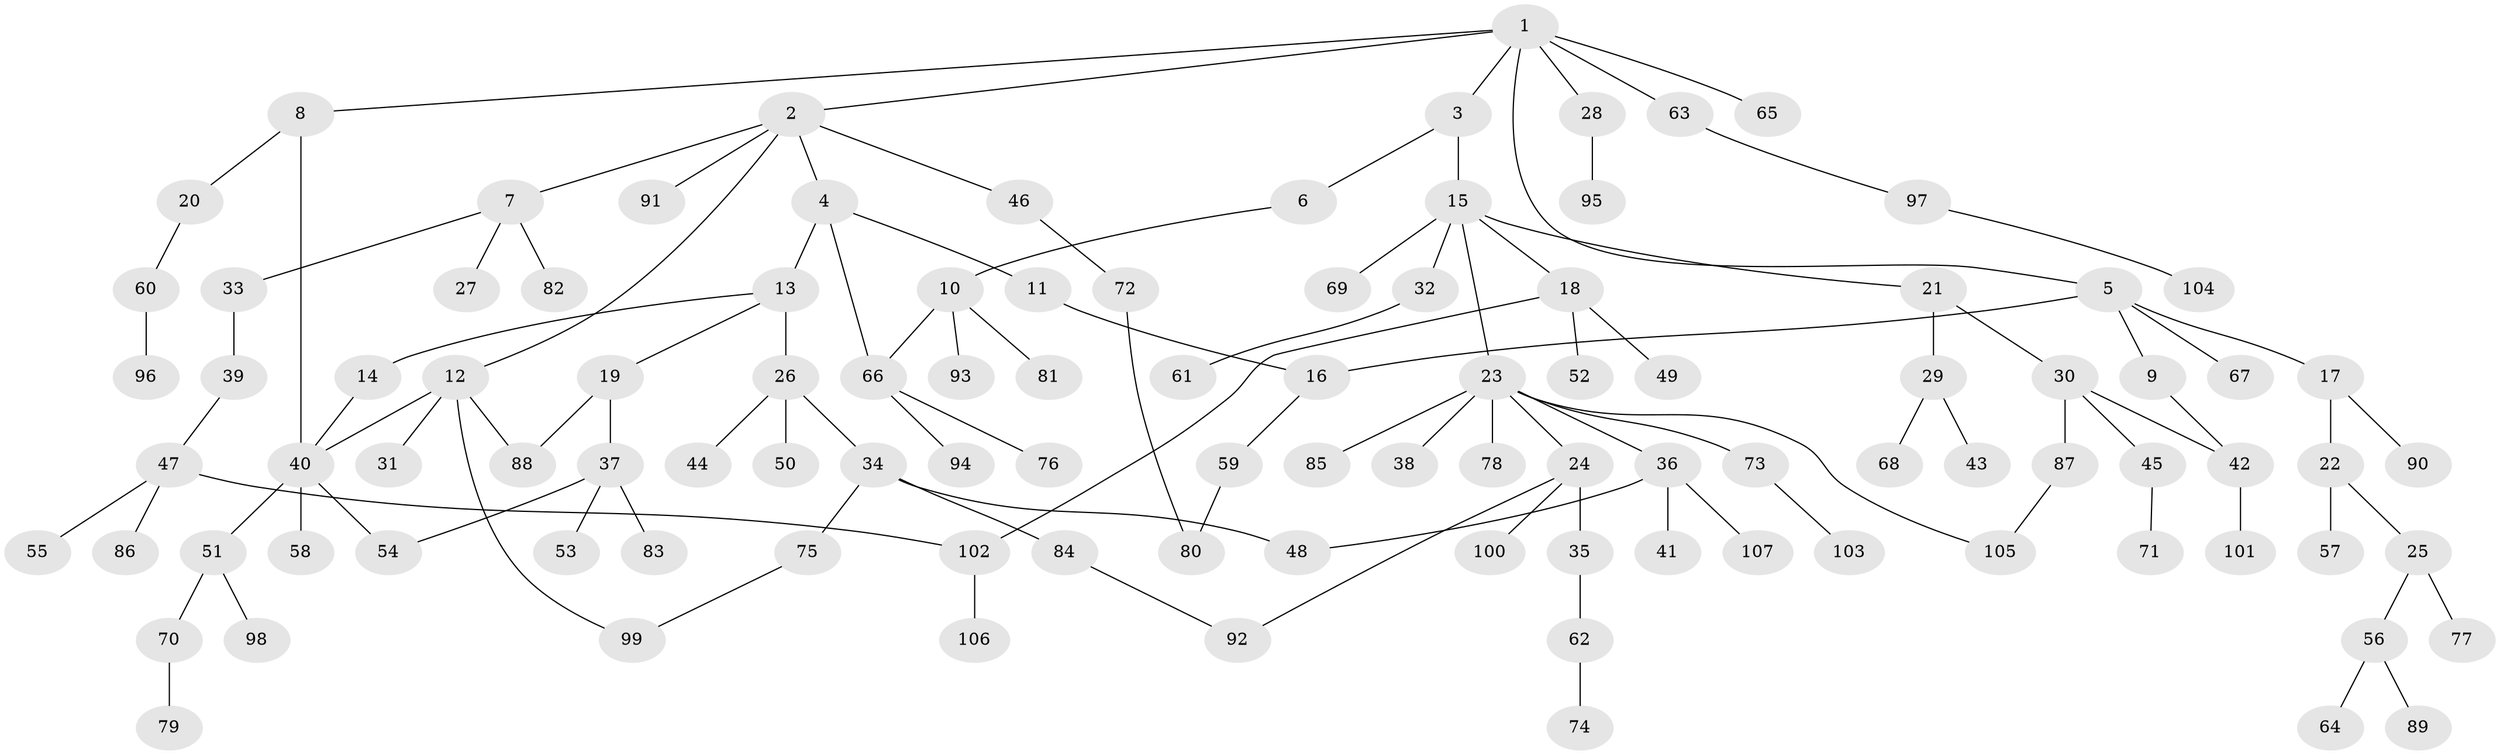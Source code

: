 // coarse degree distribution, {10: 0.0136986301369863, 5: 0.0410958904109589, 3: 0.1506849315068493, 4: 0.0958904109589041, 7: 0.0136986301369863, 2: 0.2054794520547945, 6: 0.0136986301369863, 8: 0.0136986301369863, 1: 0.4520547945205479}
// Generated by graph-tools (version 1.1) at 2025/51/02/27/25 19:51:40]
// undirected, 107 vertices, 119 edges
graph export_dot {
graph [start="1"]
  node [color=gray90,style=filled];
  1;
  2;
  3;
  4;
  5;
  6;
  7;
  8;
  9;
  10;
  11;
  12;
  13;
  14;
  15;
  16;
  17;
  18;
  19;
  20;
  21;
  22;
  23;
  24;
  25;
  26;
  27;
  28;
  29;
  30;
  31;
  32;
  33;
  34;
  35;
  36;
  37;
  38;
  39;
  40;
  41;
  42;
  43;
  44;
  45;
  46;
  47;
  48;
  49;
  50;
  51;
  52;
  53;
  54;
  55;
  56;
  57;
  58;
  59;
  60;
  61;
  62;
  63;
  64;
  65;
  66;
  67;
  68;
  69;
  70;
  71;
  72;
  73;
  74;
  75;
  76;
  77;
  78;
  79;
  80;
  81;
  82;
  83;
  84;
  85;
  86;
  87;
  88;
  89;
  90;
  91;
  92;
  93;
  94;
  95;
  96;
  97;
  98;
  99;
  100;
  101;
  102;
  103;
  104;
  105;
  106;
  107;
  1 -- 2;
  1 -- 3;
  1 -- 5;
  1 -- 8;
  1 -- 28;
  1 -- 63;
  1 -- 65;
  2 -- 4;
  2 -- 7;
  2 -- 12;
  2 -- 46;
  2 -- 91;
  3 -- 6;
  3 -- 15;
  4 -- 11;
  4 -- 13;
  4 -- 66;
  5 -- 9;
  5 -- 16;
  5 -- 17;
  5 -- 67;
  6 -- 10;
  7 -- 27;
  7 -- 33;
  7 -- 82;
  8 -- 20;
  8 -- 40;
  9 -- 42;
  10 -- 81;
  10 -- 93;
  10 -- 66;
  11 -- 16;
  12 -- 31;
  12 -- 88;
  12 -- 99;
  12 -- 40;
  13 -- 14;
  13 -- 19;
  13 -- 26;
  14 -- 40;
  15 -- 18;
  15 -- 21;
  15 -- 23;
  15 -- 32;
  15 -- 69;
  16 -- 59;
  17 -- 22;
  17 -- 90;
  18 -- 49;
  18 -- 52;
  18 -- 102;
  19 -- 37;
  19 -- 88;
  20 -- 60;
  21 -- 29;
  21 -- 30;
  22 -- 25;
  22 -- 57;
  23 -- 24;
  23 -- 36;
  23 -- 38;
  23 -- 73;
  23 -- 78;
  23 -- 85;
  23 -- 105;
  24 -- 35;
  24 -- 100;
  24 -- 92;
  25 -- 56;
  25 -- 77;
  26 -- 34;
  26 -- 44;
  26 -- 50;
  28 -- 95;
  29 -- 43;
  29 -- 68;
  30 -- 45;
  30 -- 87;
  30 -- 42;
  32 -- 61;
  33 -- 39;
  34 -- 48;
  34 -- 75;
  34 -- 84;
  35 -- 62;
  36 -- 41;
  36 -- 107;
  36 -- 48;
  37 -- 53;
  37 -- 83;
  37 -- 54;
  39 -- 47;
  40 -- 51;
  40 -- 54;
  40 -- 58;
  42 -- 101;
  45 -- 71;
  46 -- 72;
  47 -- 55;
  47 -- 86;
  47 -- 102;
  51 -- 70;
  51 -- 98;
  56 -- 64;
  56 -- 89;
  59 -- 80;
  60 -- 96;
  62 -- 74;
  63 -- 97;
  66 -- 76;
  66 -- 94;
  70 -- 79;
  72 -- 80;
  73 -- 103;
  75 -- 99;
  84 -- 92;
  87 -- 105;
  97 -- 104;
  102 -- 106;
}
